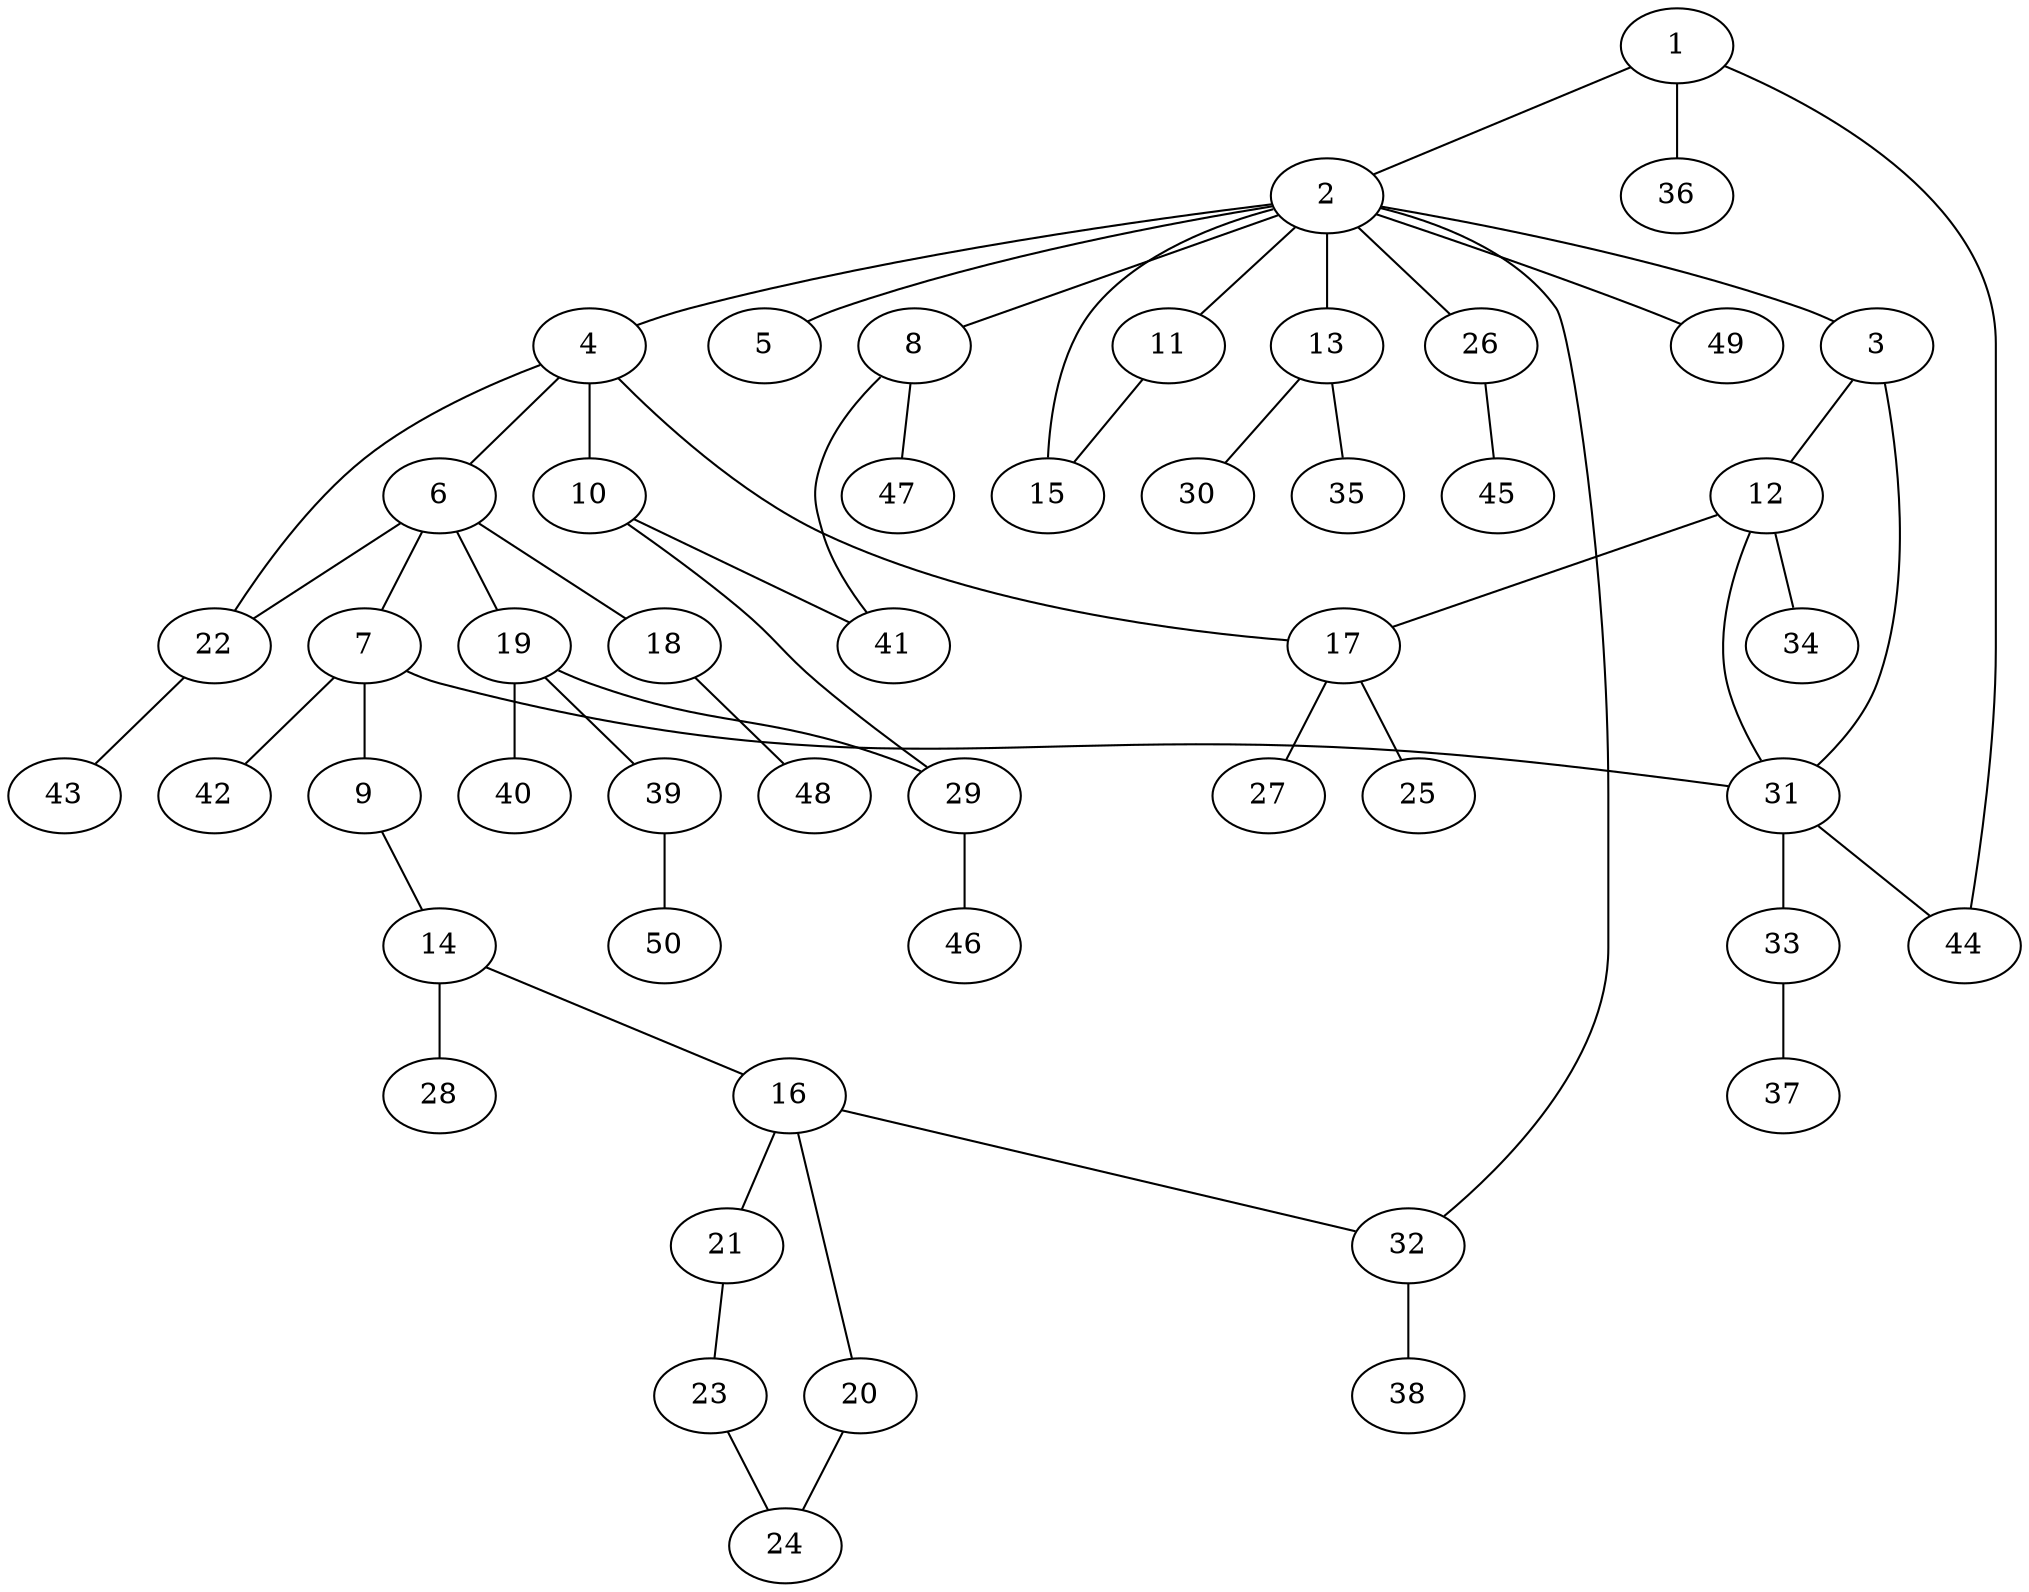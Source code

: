 graph graphname {1--2
1--36
1--44
2--3
2--4
2--5
2--8
2--11
2--13
2--15
2--26
2--32
2--49
3--12
3--31
4--6
4--10
4--17
4--22
6--7
6--18
6--19
6--22
7--9
7--31
7--42
8--41
8--47
9--14
10--29
10--41
11--15
12--17
12--31
12--34
13--30
13--35
14--16
14--28
16--20
16--21
16--32
17--25
17--27
18--48
19--29
19--39
19--40
20--24
21--23
22--43
23--24
26--45
29--46
31--33
31--44
32--38
33--37
39--50
}
